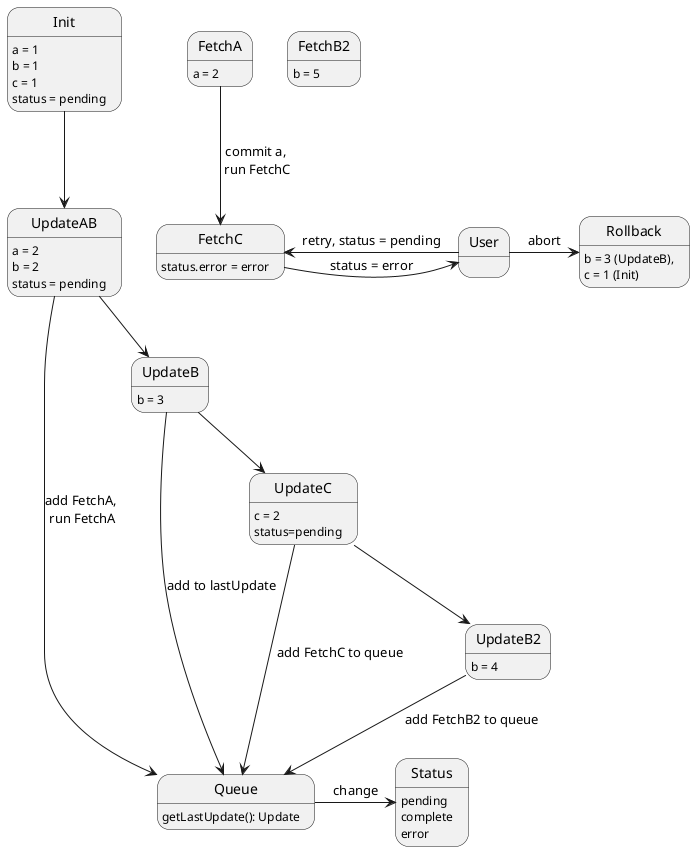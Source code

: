 @startuml

Init: a = 1\nb = 1\nc = 1\nstatus = pending
UpdateAB: a = 2\nb = 2\nstatus = pending
UpdateB: b = 3
FetchA: a = 2
FetchC: status.error = error
UpdateC: c = 2\nstatus=pending
Queue: getLastUpdate(): Update
Status: pending\ncomplete\nerror
UpdateB2: b = 4
FetchB2: b = 5
Queue -> Status: change
Rollback: b = 3 (UpdateB),\nc = 1 (Init)
Init --> UpdateAB
UpdateAB --> UpdateB
UpdateAB --> Queue: add FetchA,\n run FetchA
UpdateB --> Queue: add to lastUpdate
UpdateB --> UpdateC
UpdateC --> Queue: add FetchC to queue
UpdateC --> UpdateB2
UpdateB2 --> Queue: add FetchB2 to queue

FetchA --> FetchC: commit a,\n run FetchC
FetchC -> User: status = error
User -> FetchC: retry, status = pending
User -> Rollback: abort

@enduml
1. Init a, b, c
2. Update a, b, add fetch a to queue, run fetch a
3. Update b, attach to Queue.lastFetch
4. Update c, add fetch c to queue
5. Update b, add fetch b to queue
6. fetch a complete, commit a, run fetch c
7. fetch c error ask user to retry/abort
8. on retry run fetch c, get error and ask again
9. on abort cancel all queue, rollback c to state in 1, b to state in 3

